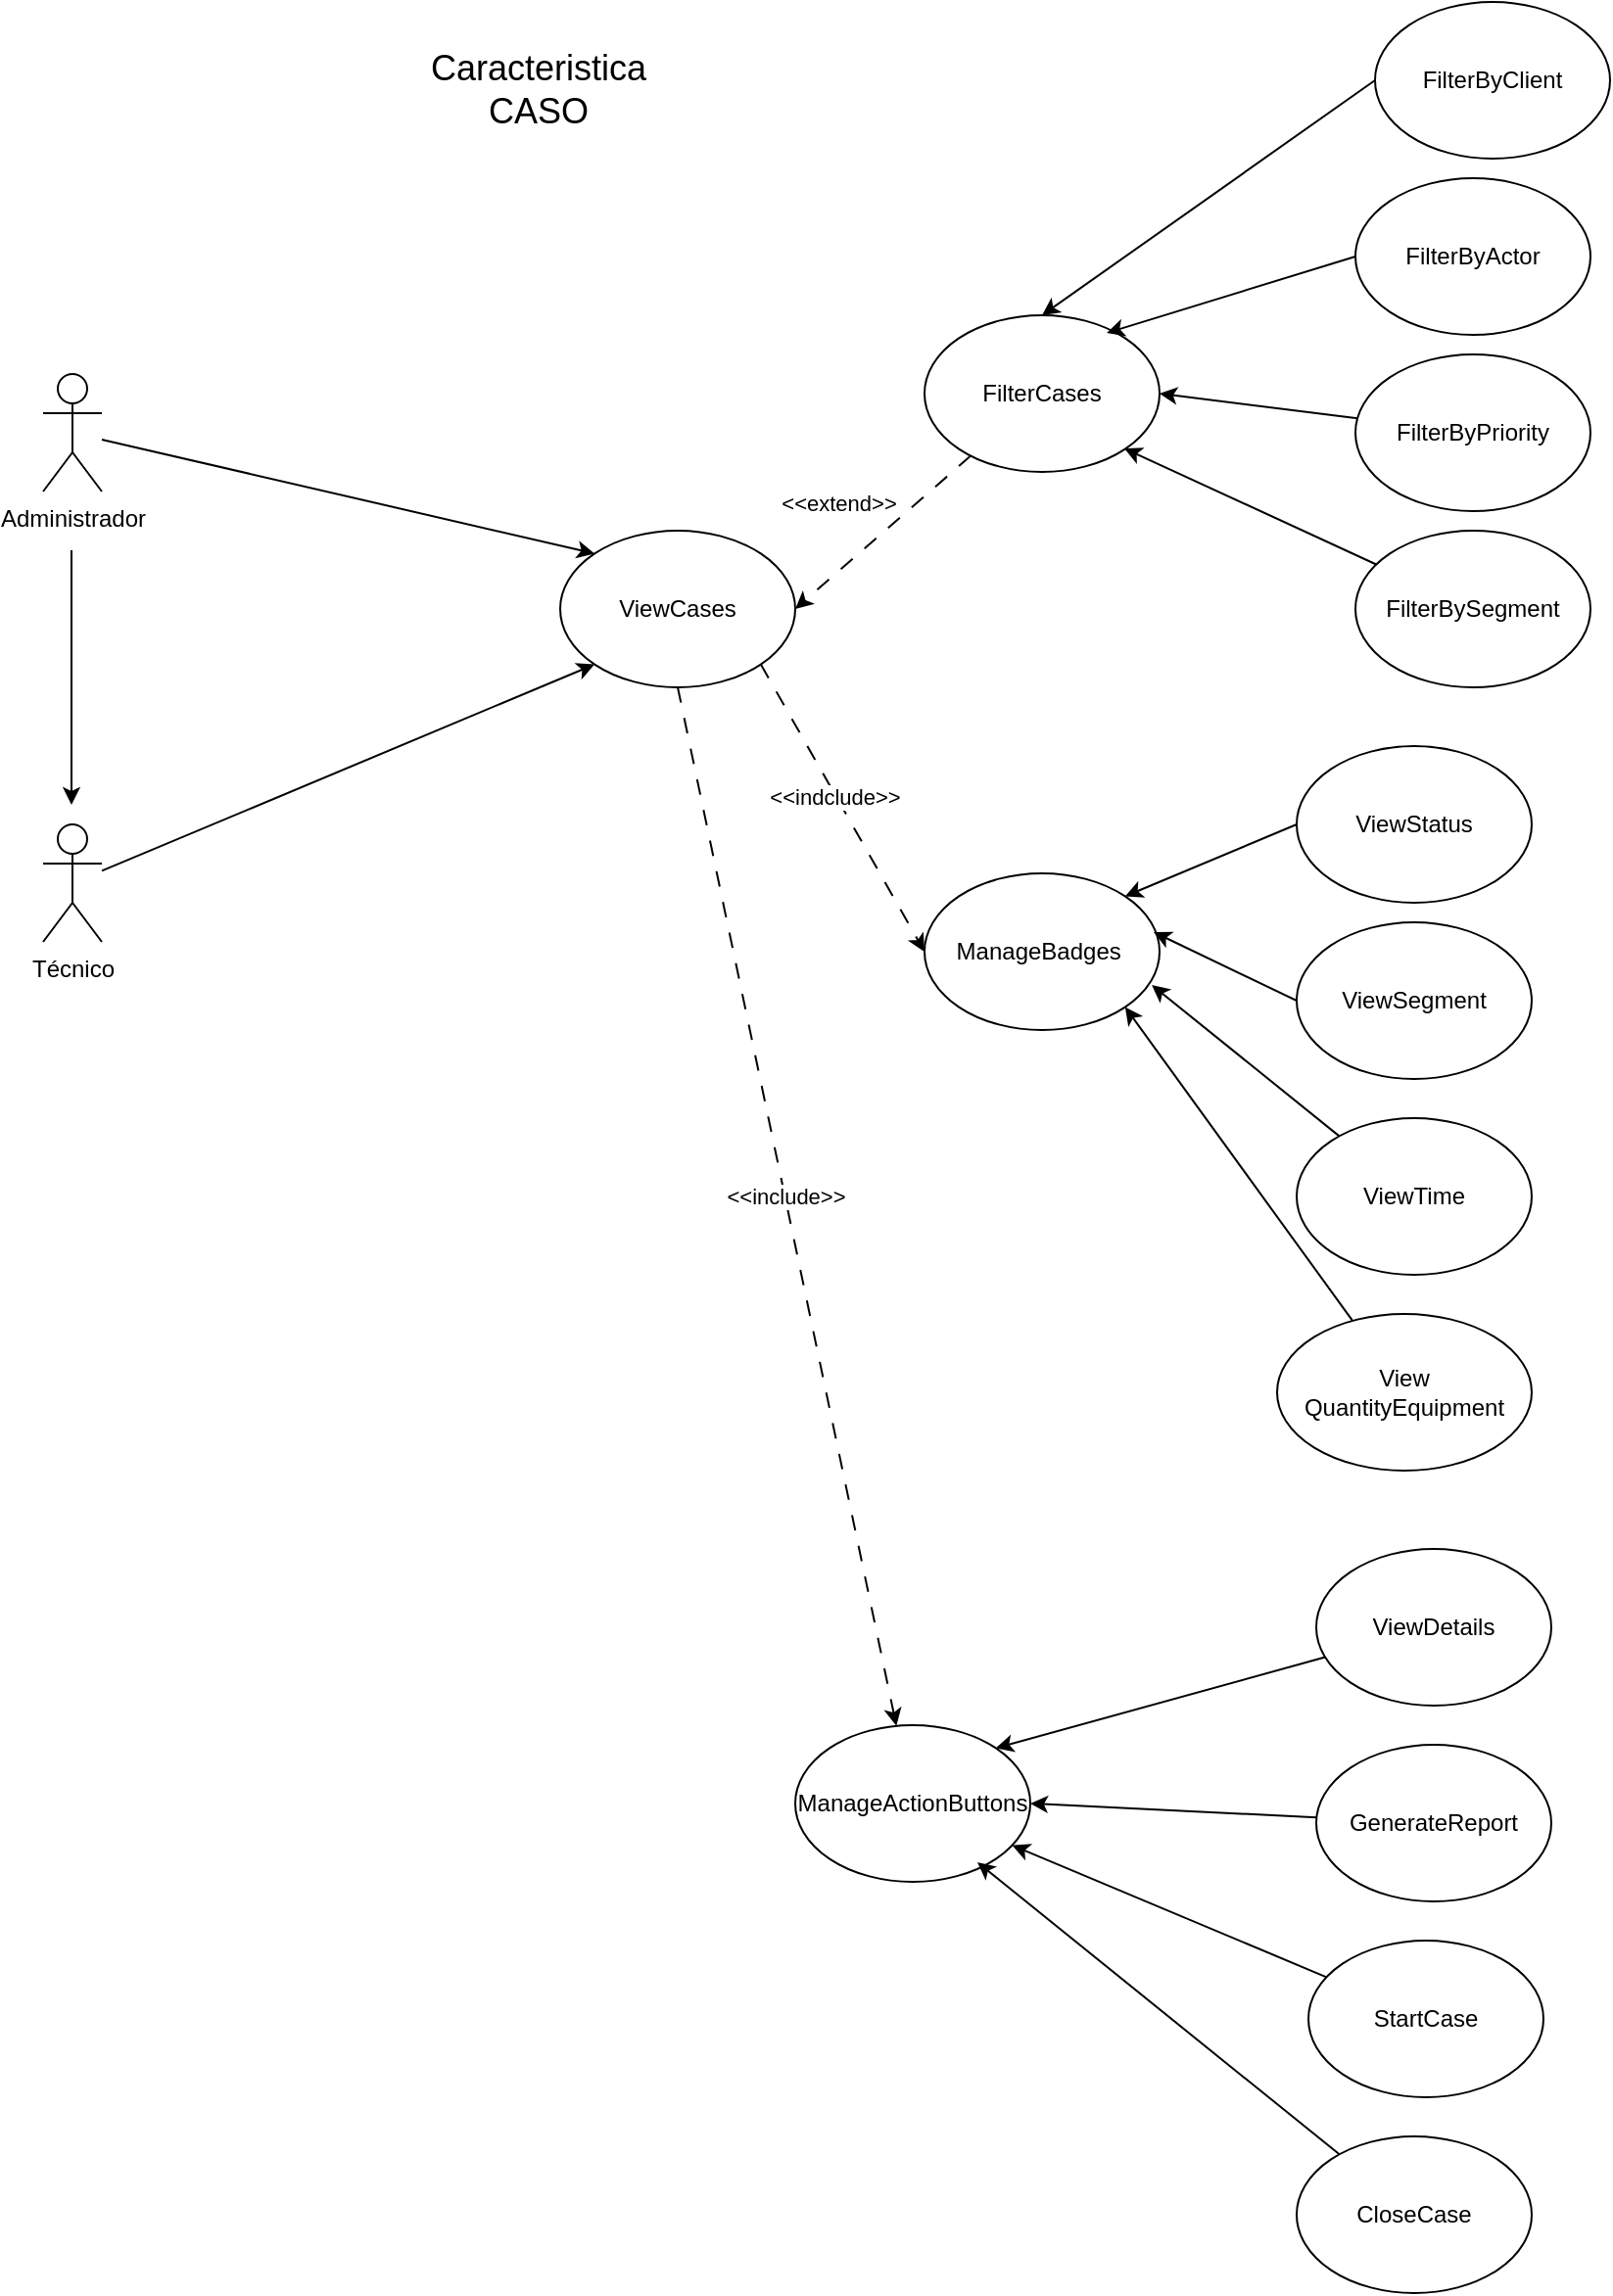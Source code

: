 <mxfile version="28.1.0">
  <diagram name="Página-1" id="58KHKjolmZH9Jl-Zs60m">
    <mxGraphModel dx="1426" dy="777" grid="1" gridSize="10" guides="1" tooltips="1" connect="1" arrows="1" fold="1" page="1" pageScale="1" pageWidth="827" pageHeight="1169" math="0" shadow="0">
      <root>
        <mxCell id="0" />
        <mxCell id="1" parent="0" />
        <mxCell id="pejVzQ1x4Z5_xWOsWl8--1" style="rounded=0;orthogonalLoop=1;jettySize=auto;html=1;entryX=0;entryY=1;entryDx=0;entryDy=0;" parent="1" source="pejVzQ1x4Z5_xWOsWl8--2" target="pejVzQ1x4Z5_xWOsWl8--5" edge="1">
          <mxGeometry relative="1" as="geometry" />
        </mxCell>
        <mxCell id="pejVzQ1x4Z5_xWOsWl8--2" value="Técnico" style="shape=umlActor;verticalLabelPosition=bottom;verticalAlign=top;html=1;outlineConnect=0;" parent="1" vertex="1">
          <mxGeometry x="170" y="480" width="30" height="60" as="geometry" />
        </mxCell>
        <mxCell id="pejVzQ1x4Z5_xWOsWl8--3" style="rounded=0;orthogonalLoop=1;jettySize=auto;html=1;entryX=0;entryY=0;entryDx=0;entryDy=0;" parent="1" source="pejVzQ1x4Z5_xWOsWl8--4" target="pejVzQ1x4Z5_xWOsWl8--5" edge="1">
          <mxGeometry relative="1" as="geometry" />
        </mxCell>
        <mxCell id="pejVzQ1x4Z5_xWOsWl8--4" value="Administrador" style="shape=umlActor;verticalLabelPosition=bottom;verticalAlign=top;html=1;outlineConnect=0;" parent="1" vertex="1">
          <mxGeometry x="170" y="250" width="30" height="60" as="geometry" />
        </mxCell>
        <mxCell id="VtQMLGaZWS-4TdvGDht8-14" style="rounded=0;orthogonalLoop=1;jettySize=auto;html=1;exitX=1;exitY=1;exitDx=0;exitDy=0;entryX=0;entryY=0.5;entryDx=0;entryDy=0;dashed=1;dashPattern=8 8;" parent="1" source="pejVzQ1x4Z5_xWOsWl8--5" target="VtQMLGaZWS-4TdvGDht8-13" edge="1">
          <mxGeometry relative="1" as="geometry" />
        </mxCell>
        <mxCell id="VtQMLGaZWS-4TdvGDht8-15" value="&amp;lt;&amp;lt;indclude&amp;gt;&amp;gt;" style="edgeLabel;html=1;align=center;verticalAlign=middle;resizable=0;points=[];" parent="VtQMLGaZWS-4TdvGDht8-14" vertex="1" connectable="0">
          <mxGeometry x="-0.08" y="-1" relative="1" as="geometry">
            <mxPoint as="offset" />
          </mxGeometry>
        </mxCell>
        <mxCell id="a221Flo-CQe9ytXhki4E-2" style="rounded=0;orthogonalLoop=1;jettySize=auto;html=1;exitX=0.5;exitY=1;exitDx=0;exitDy=0;dashed=1;dashPattern=8 8;" edge="1" parent="1" source="pejVzQ1x4Z5_xWOsWl8--5" target="a221Flo-CQe9ytXhki4E-1">
          <mxGeometry relative="1" as="geometry" />
        </mxCell>
        <mxCell id="a221Flo-CQe9ytXhki4E-3" value="&amp;lt;&amp;lt;include&amp;gt;&amp;gt;" style="edgeLabel;html=1;align=center;verticalAlign=middle;resizable=0;points=[];" vertex="1" connectable="0" parent="a221Flo-CQe9ytXhki4E-2">
          <mxGeometry x="-0.021" relative="1" as="geometry">
            <mxPoint as="offset" />
          </mxGeometry>
        </mxCell>
        <mxCell id="pejVzQ1x4Z5_xWOsWl8--5" value="ViewCases" style="ellipse;whiteSpace=wrap;html=1;" parent="1" vertex="1">
          <mxGeometry x="434" y="330" width="120" height="80" as="geometry" />
        </mxCell>
        <mxCell id="pejVzQ1x4Z5_xWOsWl8--6" value="" style="endArrow=none;html=1;rounded=0;startArrow=classic;startFill=1;endFill=0;" parent="1" edge="1">
          <mxGeometry width="50" height="50" relative="1" as="geometry">
            <mxPoint x="184.5" y="470" as="sourcePoint" />
            <mxPoint x="184.5" y="340" as="targetPoint" />
          </mxGeometry>
        </mxCell>
        <mxCell id="toCsDj9fuco49Wam5Kvl-1" value="&lt;font style=&quot;font-size: 18px;&quot;&gt;Caracteristica&lt;/font&gt;&lt;div&gt;&lt;font style=&quot;font-size: 18px;&quot;&gt;CASO&lt;/font&gt;&lt;/div&gt;" style="text;html=1;align=center;verticalAlign=middle;whiteSpace=wrap;rounded=0;" parent="1" vertex="1">
          <mxGeometry x="320" y="90" width="206" height="30" as="geometry" />
        </mxCell>
        <mxCell id="VtQMLGaZWS-4TdvGDht8-3" style="rounded=0;orthogonalLoop=1;jettySize=auto;html=1;entryX=1;entryY=0.5;entryDx=0;entryDy=0;dashed=1;dashPattern=8 8;" parent="1" source="VtQMLGaZWS-4TdvGDht8-2" target="pejVzQ1x4Z5_xWOsWl8--5" edge="1">
          <mxGeometry relative="1" as="geometry" />
        </mxCell>
        <mxCell id="VtQMLGaZWS-4TdvGDht8-4" value="&amp;lt;&amp;lt;extend&amp;gt;&amp;gt;" style="edgeLabel;html=1;align=center;verticalAlign=middle;resizable=0;points=[];" parent="VtQMLGaZWS-4TdvGDht8-3" vertex="1" connectable="0">
          <mxGeometry x="-0.04" y="1" relative="1" as="geometry">
            <mxPoint x="-26" y="-14" as="offset" />
          </mxGeometry>
        </mxCell>
        <mxCell id="VtQMLGaZWS-4TdvGDht8-2" value="FilterCases" style="ellipse;whiteSpace=wrap;html=1;" parent="1" vertex="1">
          <mxGeometry x="620" y="220" width="120" height="80" as="geometry" />
        </mxCell>
        <mxCell id="VtQMLGaZWS-4TdvGDht8-6" style="rounded=0;orthogonalLoop=1;jettySize=auto;html=1;entryX=0.5;entryY=0;entryDx=0;entryDy=0;exitX=0;exitY=0.5;exitDx=0;exitDy=0;" parent="1" source="VtQMLGaZWS-4TdvGDht8-5" target="VtQMLGaZWS-4TdvGDht8-2" edge="1">
          <mxGeometry relative="1" as="geometry" />
        </mxCell>
        <mxCell id="VtQMLGaZWS-4TdvGDht8-5" value="FilterByClient" style="ellipse;whiteSpace=wrap;html=1;" parent="1" vertex="1">
          <mxGeometry x="850" y="60" width="120" height="80" as="geometry" />
        </mxCell>
        <mxCell id="VtQMLGaZWS-4TdvGDht8-10" style="rounded=0;orthogonalLoop=1;jettySize=auto;html=1;entryX=0.775;entryY=0.113;entryDx=0;entryDy=0;exitX=0;exitY=0.5;exitDx=0;exitDy=0;entryPerimeter=0;" parent="1" source="VtQMLGaZWS-4TdvGDht8-7" target="VtQMLGaZWS-4TdvGDht8-2" edge="1">
          <mxGeometry relative="1" as="geometry" />
        </mxCell>
        <mxCell id="VtQMLGaZWS-4TdvGDht8-7" value="FilterByActor" style="ellipse;whiteSpace=wrap;html=1;" parent="1" vertex="1">
          <mxGeometry x="840" y="150" width="120" height="80" as="geometry" />
        </mxCell>
        <mxCell id="VtQMLGaZWS-4TdvGDht8-11" style="rounded=0;orthogonalLoop=1;jettySize=auto;html=1;entryX=1;entryY=0.5;entryDx=0;entryDy=0;" parent="1" source="VtQMLGaZWS-4TdvGDht8-8" target="VtQMLGaZWS-4TdvGDht8-2" edge="1">
          <mxGeometry relative="1" as="geometry" />
        </mxCell>
        <mxCell id="VtQMLGaZWS-4TdvGDht8-8" value="FilterByPriority" style="ellipse;whiteSpace=wrap;html=1;" parent="1" vertex="1">
          <mxGeometry x="840" y="240" width="120" height="80" as="geometry" />
        </mxCell>
        <mxCell id="VtQMLGaZWS-4TdvGDht8-12" style="rounded=0;orthogonalLoop=1;jettySize=auto;html=1;" parent="1" source="VtQMLGaZWS-4TdvGDht8-9" edge="1">
          <mxGeometry relative="1" as="geometry">
            <mxPoint x="722" y="288" as="targetPoint" />
          </mxGeometry>
        </mxCell>
        <mxCell id="VtQMLGaZWS-4TdvGDht8-9" value="FilterBySegment" style="ellipse;whiteSpace=wrap;html=1;" parent="1" vertex="1">
          <mxGeometry x="840" y="330" width="120" height="80" as="geometry" />
        </mxCell>
        <mxCell id="VtQMLGaZWS-4TdvGDht8-13" value="ManageBadges&amp;nbsp;" style="ellipse;whiteSpace=wrap;html=1;" parent="1" vertex="1">
          <mxGeometry x="620" y="505" width="120" height="80" as="geometry" />
        </mxCell>
        <mxCell id="VtQMLGaZWS-4TdvGDht8-17" style="rounded=0;orthogonalLoop=1;jettySize=auto;html=1;exitX=0;exitY=0.5;exitDx=0;exitDy=0;entryX=1;entryY=0;entryDx=0;entryDy=0;" parent="1" source="VtQMLGaZWS-4TdvGDht8-16" target="VtQMLGaZWS-4TdvGDht8-13" edge="1">
          <mxGeometry relative="1" as="geometry" />
        </mxCell>
        <mxCell id="VtQMLGaZWS-4TdvGDht8-16" value="ViewStatus" style="ellipse;whiteSpace=wrap;html=1;" parent="1" vertex="1">
          <mxGeometry x="810" y="440" width="120" height="80" as="geometry" />
        </mxCell>
        <mxCell id="VtQMLGaZWS-4TdvGDht8-18" style="rounded=0;orthogonalLoop=1;jettySize=auto;html=1;exitX=0;exitY=0.5;exitDx=0;exitDy=0;entryX=0.975;entryY=0.375;entryDx=0;entryDy=0;entryPerimeter=0;" parent="1" source="VtQMLGaZWS-4TdvGDht8-19" target="VtQMLGaZWS-4TdvGDht8-13" edge="1">
          <mxGeometry relative="1" as="geometry">
            <mxPoint x="740" y="607" as="targetPoint" />
          </mxGeometry>
        </mxCell>
        <mxCell id="VtQMLGaZWS-4TdvGDht8-19" value="ViewSegment" style="ellipse;whiteSpace=wrap;html=1;" parent="1" vertex="1">
          <mxGeometry x="810" y="530" width="120" height="80" as="geometry" />
        </mxCell>
        <mxCell id="VtQMLGaZWS-4TdvGDht8-21" style="rounded=0;orthogonalLoop=1;jettySize=auto;html=1;entryX=0.967;entryY=0.713;entryDx=0;entryDy=0;entryPerimeter=0;" parent="1" source="VtQMLGaZWS-4TdvGDht8-20" target="VtQMLGaZWS-4TdvGDht8-13" edge="1">
          <mxGeometry relative="1" as="geometry" />
        </mxCell>
        <mxCell id="VtQMLGaZWS-4TdvGDht8-20" value="ViewTime" style="ellipse;whiteSpace=wrap;html=1;" parent="1" vertex="1">
          <mxGeometry x="810" y="630" width="120" height="80" as="geometry" />
        </mxCell>
        <mxCell id="VtQMLGaZWS-4TdvGDht8-23" style="rounded=0;orthogonalLoop=1;jettySize=auto;html=1;entryX=1;entryY=1;entryDx=0;entryDy=0;" parent="1" source="VtQMLGaZWS-4TdvGDht8-24" target="VtQMLGaZWS-4TdvGDht8-13" edge="1">
          <mxGeometry relative="1" as="geometry">
            <mxPoint x="722" y="660" as="targetPoint" />
          </mxGeometry>
        </mxCell>
        <mxCell id="VtQMLGaZWS-4TdvGDht8-24" value="View&lt;div&gt;QuantityEquipment&lt;/div&gt;" style="ellipse;whiteSpace=wrap;html=1;" parent="1" vertex="1">
          <mxGeometry x="800" y="730" width="130" height="80" as="geometry" />
        </mxCell>
        <mxCell id="a221Flo-CQe9ytXhki4E-1" value="ManageActionButtons" style="ellipse;whiteSpace=wrap;html=1;" vertex="1" parent="1">
          <mxGeometry x="554" y="940" width="120" height="80" as="geometry" />
        </mxCell>
        <mxCell id="a221Flo-CQe9ytXhki4E-5" style="rounded=0;orthogonalLoop=1;jettySize=auto;html=1;entryX=1;entryY=0;entryDx=0;entryDy=0;" edge="1" parent="1" source="a221Flo-CQe9ytXhki4E-4" target="a221Flo-CQe9ytXhki4E-1">
          <mxGeometry relative="1" as="geometry" />
        </mxCell>
        <mxCell id="a221Flo-CQe9ytXhki4E-4" value="ViewDetails" style="ellipse;whiteSpace=wrap;html=1;" vertex="1" parent="1">
          <mxGeometry x="820" y="850" width="120" height="80" as="geometry" />
        </mxCell>
        <mxCell id="a221Flo-CQe9ytXhki4E-6" style="rounded=0;orthogonalLoop=1;jettySize=auto;html=1;entryX=1;entryY=0.5;entryDx=0;entryDy=0;" edge="1" parent="1" source="a221Flo-CQe9ytXhki4E-7" target="a221Flo-CQe9ytXhki4E-1">
          <mxGeometry relative="1" as="geometry">
            <mxPoint x="656" y="1052" as="targetPoint" />
          </mxGeometry>
        </mxCell>
        <mxCell id="a221Flo-CQe9ytXhki4E-7" value="GenerateReport" style="ellipse;whiteSpace=wrap;html=1;" vertex="1" parent="1">
          <mxGeometry x="820" y="950" width="120" height="80" as="geometry" />
        </mxCell>
        <mxCell id="a221Flo-CQe9ytXhki4E-9" style="rounded=0;orthogonalLoop=1;jettySize=auto;html=1;" edge="1" parent="1" source="a221Flo-CQe9ytXhki4E-10" target="a221Flo-CQe9ytXhki4E-1">
          <mxGeometry relative="1" as="geometry">
            <mxPoint x="670" y="1050" as="targetPoint" />
          </mxGeometry>
        </mxCell>
        <mxCell id="a221Flo-CQe9ytXhki4E-10" value="StartCase" style="ellipse;whiteSpace=wrap;html=1;" vertex="1" parent="1">
          <mxGeometry x="816" y="1050" width="120" height="80" as="geometry" />
        </mxCell>
        <mxCell id="a221Flo-CQe9ytXhki4E-11" style="rounded=0;orthogonalLoop=1;jettySize=auto;html=1;entryX=0.775;entryY=0.875;entryDx=0;entryDy=0;entryPerimeter=0;" edge="1" parent="1" source="a221Flo-CQe9ytXhki4E-12" target="a221Flo-CQe9ytXhki4E-1">
          <mxGeometry relative="1" as="geometry">
            <mxPoint x="1010" y="1100" as="targetPoint" />
          </mxGeometry>
        </mxCell>
        <mxCell id="a221Flo-CQe9ytXhki4E-12" value="CloseCase" style="ellipse;whiteSpace=wrap;html=1;" vertex="1" parent="1">
          <mxGeometry x="810" y="1150" width="120" height="80" as="geometry" />
        </mxCell>
      </root>
    </mxGraphModel>
  </diagram>
</mxfile>
